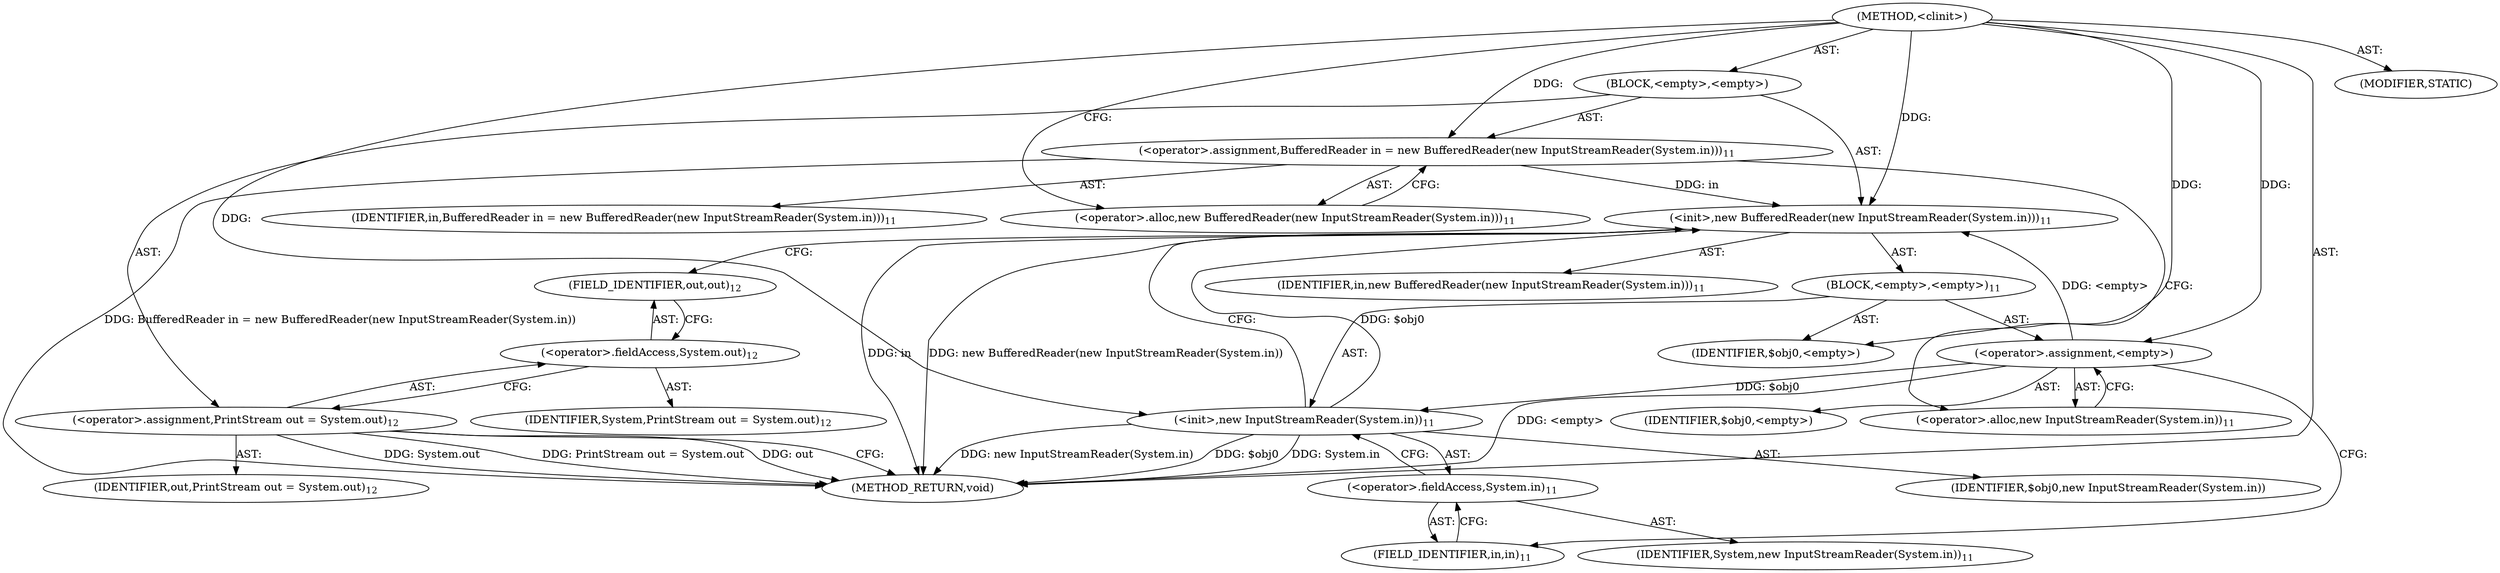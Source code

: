 digraph "&lt;clinit&gt;" {  
"182" [label = <(METHOD,&lt;clinit&gt;)> ]
"183" [label = <(BLOCK,&lt;empty&gt;,&lt;empty&gt;)> ]
"184" [label = <(&lt;operator&gt;.assignment,BufferedReader in = new BufferedReader(new InputStreamReader(System.in)))<SUB>11</SUB>> ]
"185" [label = <(IDENTIFIER,in,BufferedReader in = new BufferedReader(new InputStreamReader(System.in)))<SUB>11</SUB>> ]
"186" [label = <(&lt;operator&gt;.alloc,new BufferedReader(new InputStreamReader(System.in)))<SUB>11</SUB>> ]
"187" [label = <(&lt;init&gt;,new BufferedReader(new InputStreamReader(System.in)))<SUB>11</SUB>> ]
"3" [label = <(IDENTIFIER,in,new BufferedReader(new InputStreamReader(System.in)))<SUB>11</SUB>> ]
"188" [label = <(BLOCK,&lt;empty&gt;,&lt;empty&gt;)<SUB>11</SUB>> ]
"189" [label = <(&lt;operator&gt;.assignment,&lt;empty&gt;)> ]
"190" [label = <(IDENTIFIER,$obj0,&lt;empty&gt;)> ]
"191" [label = <(&lt;operator&gt;.alloc,new InputStreamReader(System.in))<SUB>11</SUB>> ]
"192" [label = <(&lt;init&gt;,new InputStreamReader(System.in))<SUB>11</SUB>> ]
"193" [label = <(IDENTIFIER,$obj0,new InputStreamReader(System.in))> ]
"194" [label = <(&lt;operator&gt;.fieldAccess,System.in)<SUB>11</SUB>> ]
"195" [label = <(IDENTIFIER,System,new InputStreamReader(System.in))<SUB>11</SUB>> ]
"196" [label = <(FIELD_IDENTIFIER,in,in)<SUB>11</SUB>> ]
"197" [label = <(IDENTIFIER,$obj0,&lt;empty&gt;)> ]
"198" [label = <(&lt;operator&gt;.assignment,PrintStream out = System.out)<SUB>12</SUB>> ]
"199" [label = <(IDENTIFIER,out,PrintStream out = System.out)<SUB>12</SUB>> ]
"200" [label = <(&lt;operator&gt;.fieldAccess,System.out)<SUB>12</SUB>> ]
"201" [label = <(IDENTIFIER,System,PrintStream out = System.out)<SUB>12</SUB>> ]
"202" [label = <(FIELD_IDENTIFIER,out,out)<SUB>12</SUB>> ]
"203" [label = <(MODIFIER,STATIC)> ]
"204" [label = <(METHOD_RETURN,void)> ]
  "182" -> "183"  [ label = "AST: "] 
  "182" -> "203"  [ label = "AST: "] 
  "182" -> "204"  [ label = "AST: "] 
  "183" -> "184"  [ label = "AST: "] 
  "183" -> "187"  [ label = "AST: "] 
  "183" -> "198"  [ label = "AST: "] 
  "184" -> "185"  [ label = "AST: "] 
  "184" -> "186"  [ label = "AST: "] 
  "187" -> "3"  [ label = "AST: "] 
  "187" -> "188"  [ label = "AST: "] 
  "188" -> "189"  [ label = "AST: "] 
  "188" -> "192"  [ label = "AST: "] 
  "188" -> "197"  [ label = "AST: "] 
  "189" -> "190"  [ label = "AST: "] 
  "189" -> "191"  [ label = "AST: "] 
  "192" -> "193"  [ label = "AST: "] 
  "192" -> "194"  [ label = "AST: "] 
  "194" -> "195"  [ label = "AST: "] 
  "194" -> "196"  [ label = "AST: "] 
  "198" -> "199"  [ label = "AST: "] 
  "198" -> "200"  [ label = "AST: "] 
  "200" -> "201"  [ label = "AST: "] 
  "200" -> "202"  [ label = "AST: "] 
  "184" -> "191"  [ label = "CFG: "] 
  "187" -> "202"  [ label = "CFG: "] 
  "198" -> "204"  [ label = "CFG: "] 
  "186" -> "184"  [ label = "CFG: "] 
  "200" -> "198"  [ label = "CFG: "] 
  "189" -> "196"  [ label = "CFG: "] 
  "192" -> "187"  [ label = "CFG: "] 
  "202" -> "200"  [ label = "CFG: "] 
  "191" -> "189"  [ label = "CFG: "] 
  "194" -> "192"  [ label = "CFG: "] 
  "196" -> "194"  [ label = "CFG: "] 
  "182" -> "186"  [ label = "CFG: "] 
  "184" -> "204"  [ label = "DDG: BufferedReader in = new BufferedReader(new InputStreamReader(System.in))"] 
  "187" -> "204"  [ label = "DDG: in"] 
  "189" -> "204"  [ label = "DDG: &lt;empty&gt;"] 
  "192" -> "204"  [ label = "DDG: $obj0"] 
  "192" -> "204"  [ label = "DDG: System.in"] 
  "192" -> "204"  [ label = "DDG: new InputStreamReader(System.in)"] 
  "187" -> "204"  [ label = "DDG: new BufferedReader(new InputStreamReader(System.in))"] 
  "198" -> "204"  [ label = "DDG: System.out"] 
  "198" -> "204"  [ label = "DDG: PrintStream out = System.out"] 
  "198" -> "204"  [ label = "DDG: out"] 
  "182" -> "184"  [ label = "DDG: "] 
  "184" -> "187"  [ label = "DDG: in"] 
  "182" -> "187"  [ label = "DDG: "] 
  "189" -> "187"  [ label = "DDG: &lt;empty&gt;"] 
  "192" -> "187"  [ label = "DDG: $obj0"] 
  "182" -> "189"  [ label = "DDG: "] 
  "182" -> "197"  [ label = "DDG: "] 
  "189" -> "192"  [ label = "DDG: $obj0"] 
  "182" -> "192"  [ label = "DDG: "] 
}
